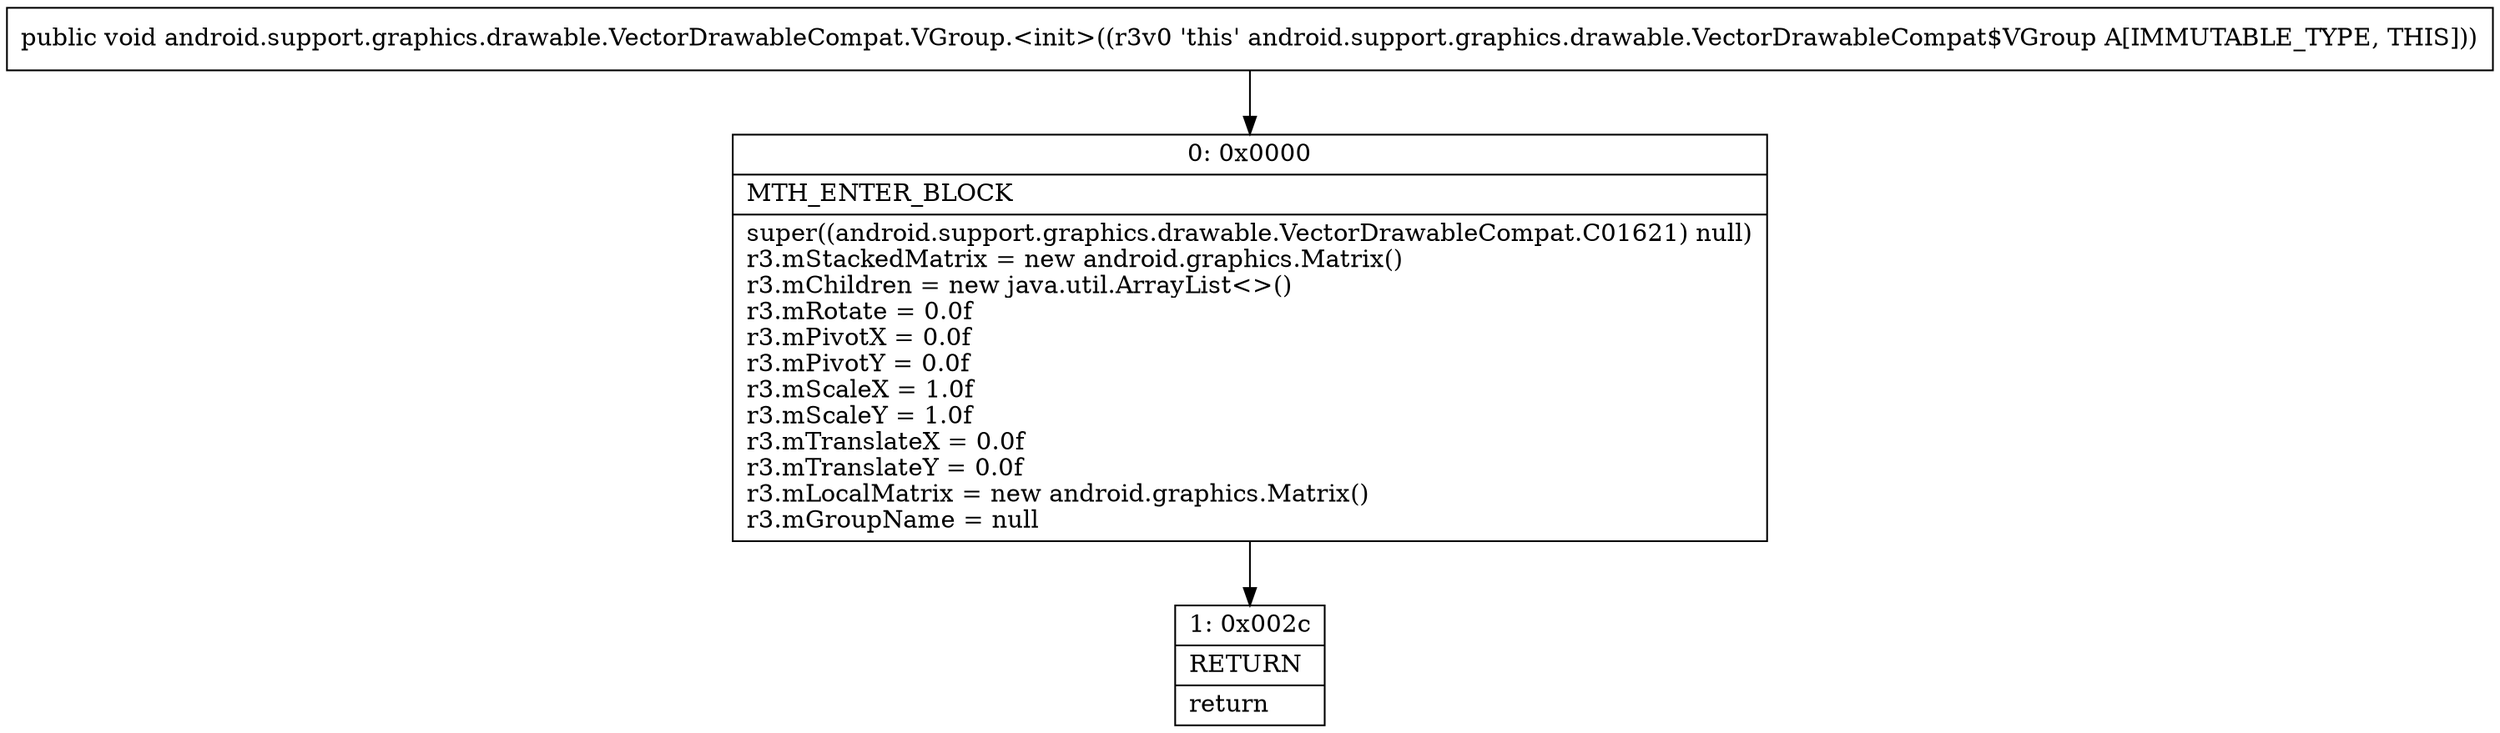 digraph "CFG forandroid.support.graphics.drawable.VectorDrawableCompat.VGroup.\<init\>()V" {
Node_0 [shape=record,label="{0\:\ 0x0000|MTH_ENTER_BLOCK\l|super((android.support.graphics.drawable.VectorDrawableCompat.C01621) null)\lr3.mStackedMatrix = new android.graphics.Matrix()\lr3.mChildren = new java.util.ArrayList\<\>()\lr3.mRotate = 0.0f\lr3.mPivotX = 0.0f\lr3.mPivotY = 0.0f\lr3.mScaleX = 1.0f\lr3.mScaleY = 1.0f\lr3.mTranslateX = 0.0f\lr3.mTranslateY = 0.0f\lr3.mLocalMatrix = new android.graphics.Matrix()\lr3.mGroupName = null\l}"];
Node_1 [shape=record,label="{1\:\ 0x002c|RETURN\l|return\l}"];
MethodNode[shape=record,label="{public void android.support.graphics.drawable.VectorDrawableCompat.VGroup.\<init\>((r3v0 'this' android.support.graphics.drawable.VectorDrawableCompat$VGroup A[IMMUTABLE_TYPE, THIS])) }"];
MethodNode -> Node_0;
Node_0 -> Node_1;
}

